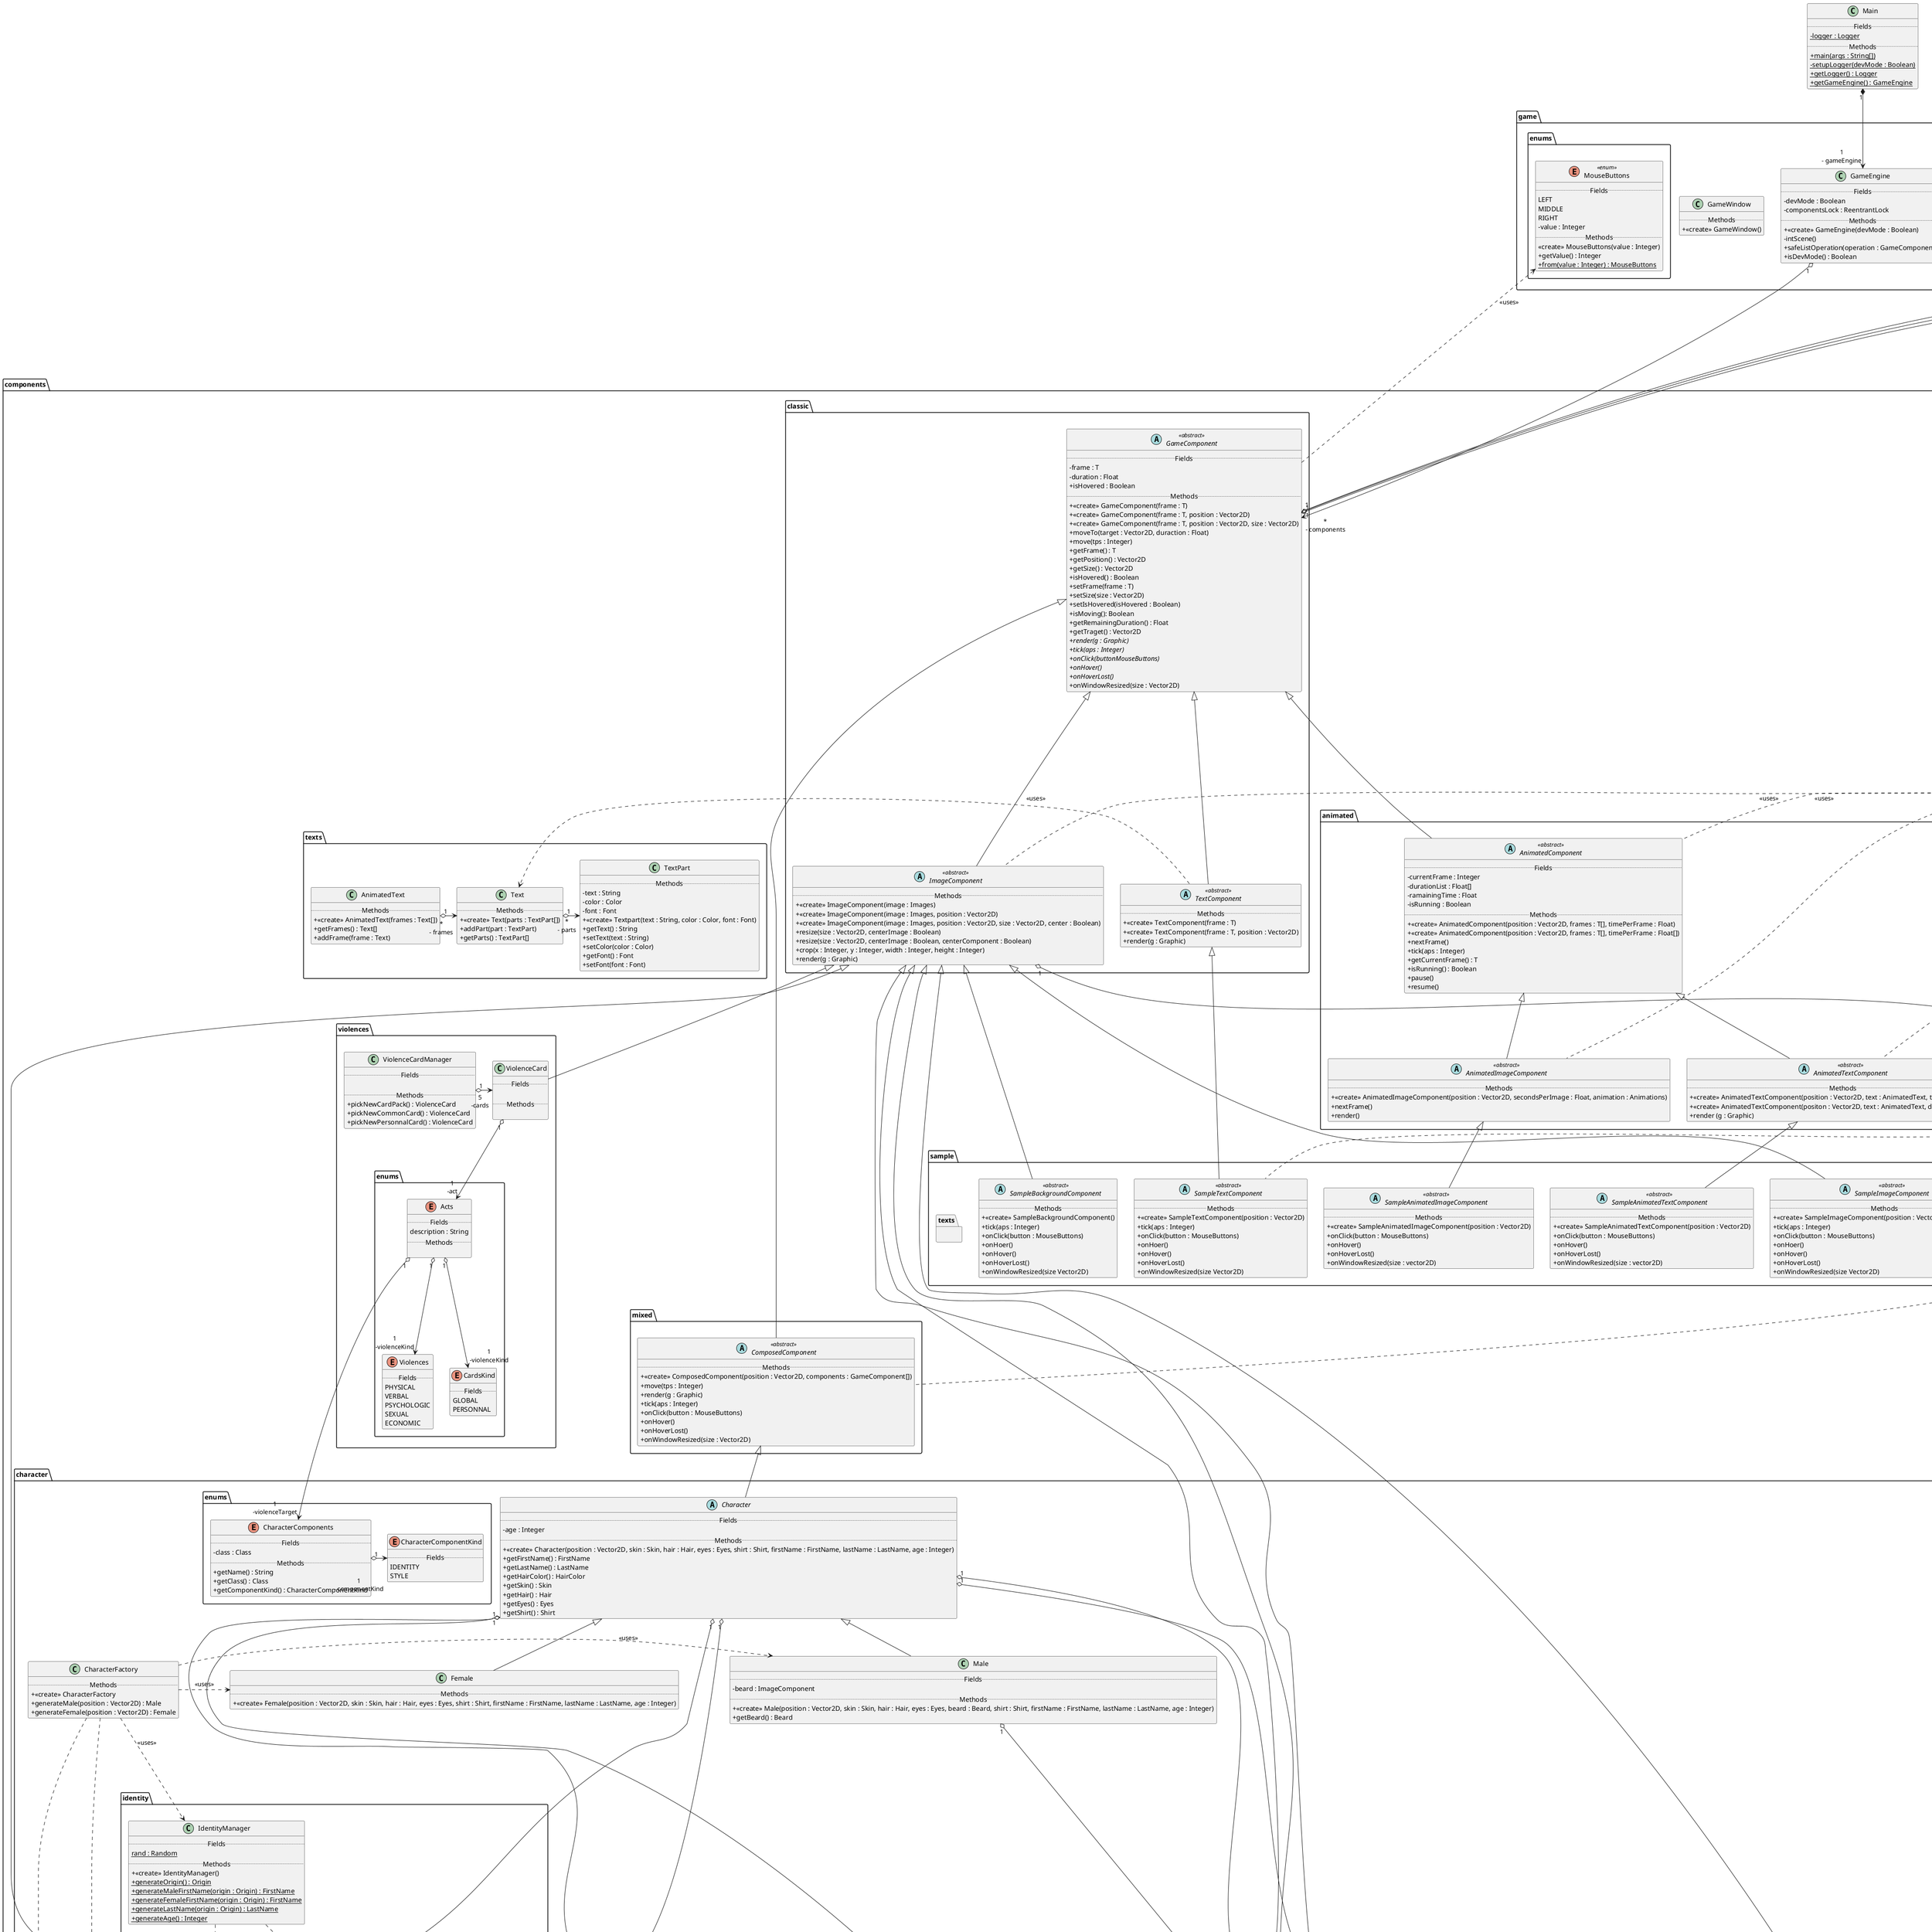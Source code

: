 @startuml
skinparam classAttributeIconSize 0

package components{
    package animated{
        abstract class AnimatedComponent <<abstract>> extends components.classic.GameComponent{
            ..Fields..
            - currentFrame : Integer
            - durationList : Float[]
            - ramainingTime : Float
            - isRunning : Boolean
            ..Methods..
            + <<create>> AnimatedComponent(position : Vector2D, frames : T[], timePerFrame : Float)
            + <<create>> AnimatedComponent(position : Vector2D, frames : T[], timePerFrame : Float[])
            + nextFrame()
            + tick(aps : Integer)
            + getCurrentFrame() : T
            + isRunning() : Boolean
            + pause()
            + resume()
        }
        abstract class AnimatedImageComponent <<abstract>> extends AnimatedComponent{
            ..Methods..
            + <<create>> AnimatedImageComponent(position : Vector2D, secondsPerImage : Float, animation : Animations)
            + nextFrame()
            + render()
        }
        abstract class AnimatedTextComponent <<abstract>> extends AnimatedComponent{
            ..Methods..
            + <<create>> AnimatedTextComponent(position : Vector2D, text : AnimatedText, timePerFrame : Float)
            + <<create>> AnimatedTextComponent(positon : Vector2D, text : AnimatedText, durationList : Float[])
            + render (g : Graphic)
        }
    }
    package classic{
        abstract class GameComponent <<abstract>>{
            ..Fields..
            - frame : T
            - duration : Float
            + isHovered : Boolean
            ..Methods..
            + <<create>> GameComponent(frame : T)
            + <<create>> GameComponent(frame : T, position : Vector2D)
            + <<create>> GameComponent(frame : T, position : Vector2D, size : Vector2D)
            + moveTo(target : Vector2D, duraction : Float)
            + move(tps : Integer)
            + getFrame() : T
            + getPosition() : Vector2D
            + getSize() : Vector2D
            + isHovered() : Boolean
            + setFrame(frame : T)
            + setSize(size : Vector2D)
            + setIsHovered(isHovered : Boolean)
            + isMoving(): Boolean
            + getRemainingDuration() : Float
            + getTraget() : Vector2D
            + render(g : Graphic) {abstract}
            + tick(aps : Integer) {abstract}
            + onClick(buttonMouseButtons) {abstract}
            + onHover() {abstract}
            + onHoverLost() {abstract}
            + onWindowResized(size : Vector2D)
        }
        abstract class ImageComponent <<abstract>> extends GameComponent{
            ..Methods..
            + <<create>> ImageComponent(image : Images)
            + <<create>> ImageComponent(image : Images, position : Vector2D)
            + <<create>> ImageComponent(image : Images, position : Vector2D, size : Vector2D, center : Boolean)
            + resize(size : Vector2D, centerImage : Boolean)
            + resize(size : Vector2D, centerImage : Boolean, centerComponent : Boolean)
            + crop(x : Integer, y : Integer, width : Integer, height : Integer)
            + render(g : Graphic)
        }
        abstract class TextComponent <<abstract>> extends GameComponent{
            ..Methods..
            + <<create>> TextComponent(frame : T)
            + <<create>> TextComponent(frame : T, position : Vector2D)
            + render(g : Graphic)
        }
    }
    package mixed{
        abstract class ComposedComponent <<abstract>> extends components.classic.GameComponent{
            ..Methods..
            + <<create>> ComposedComponent(position : Vector2D, components : GameComponent[])
            + move(tps : Integer)
            + render(g : Graphic)
            + tick(aps : Integer)
            + onClick(button : MouseButtons)
            + onHover()
            + onHoverLost()
            + onWindowResized(size : Vector2D)
        }
    }
    package sample{
        package texts{

        }
        abstract class SampleAnimatedImageComponent <<abstract>> extends components.animated.AnimatedImageComponent{
            ..Methods..
            + <<create>> SampleAnimatedImageComponent(position : Vector2D)
            + onClick(button : MouseButtons)
            + onHover()
            + onHoverLost()
            + onWindowResized(size : vector2D)
        }
        abstract class SampleAnimatedTextComponent <<abstract>> extends components.animated.AnimatedTextComponent{
            ..Methods..
            + <<create>> SampleAnimatedTextComponent(position : Vector2D)
            + onClick(button : MouseButtons)
            + onHover()
            + onHoverLost()
            + onWindowResized(size : vector2D)
        }
        abstract class SampleBackgroundComponent <<abstract>> extends components.classic.ImageComponent{
            ..Methods..
            + <<create>> SampleBackgroundComponent()
            + tick(aps : Integer)
            + onClick(button : MouseButtons)
            + onHoer()
            + onHover()
            + onHoverLost()
            + onWindowResized(size Vector2D)
        }
        abstract class SampleImageComponent <<abstract>> extends components.classic.ImageComponent{
            ..Methods..
            + <<create>> SampleImageComponent(position : Vector2D, size : Vector2D)
            + tick(aps : Integer)
            + onClick(button : MouseButtons)
            + onHoer()
            + onHover()
            + onHoverLost()
            + onWindowResized(size Vector2D)
        }
        abstract class SampleTextComponent <<abstract>> extends components.classic.TextComponent{
            ..Methods..
            + <<create>> SampleTextComponent(position : Vector2D)
            + tick(aps : Integer)
            + onClick(button : MouseButtons)
            + onHoer()
            + onHover()
            + onHoverLost()
            + onWindowResized(size Vector2D)
        }
    }
    package texts{
        class AnimatedText {
            ..Methods..
            + <<create>> AnimatedText(frames : Text[])
            + getFrames() : Text[]
            + addFrame(frame : Text)
        }
        class Text{
            ..Methods..
            + <<create>> Text(parts : TextPart[])
            + addPart(part : TextPart)
            + getParts() : TextPart[]
        }
        class TextPart{
            ..Methods..
            - text : String
            - color : Color
            - font : Font
            + <<create>> Textpart(text : String, color : Color, font : Font)
            + getText() : String
            + setText(text : String)
            + setColor(color : Color)
            + getFont() : Font
            + setFont(font : Font)
        }
    }
    package character{
        package style{
            enum HairColor{
                ..Fields..
                BLACK
                DARK_BROWN
                BROWN
                BLOND
                GINGER
                WHITE
                BLUE
                PINK
            }
            enum EyeColor{
                ..Fields..
                BLUE
                LIGHT_BLUE
                BROWN
                GREEN
                YELLOW
            }
            class Beard extends components.classic.ImageComponent{
                ..Methods..
                + <<create>> Beard(beard : BeardEnum)
                + <<create>> Beard(beard : BeardEnum, position : Vector2D)
                + <<create>> Beard(beard : BeardEnum, position : Vector2D, size : Vecto2D, center : Boolean)
                ..Methods..
                + getImages() : Images
                + getColor() : HairColor
                + getBeardName() : String
            }
            enum BeardEnum{
                ..Fields..
                - name : String
                - image : Images
                ..Methods..
                <<create>> BeardEnum(name : String, color : HairColor, image : Images)
                + getAllColoredAssets(color : HairColor) : BeardEnum[]
                + getAllColoredAssets(color : HairColor, beards : BeardEnum[]) : BeardEnum[]
                + getName() : String
                + getColor() : HairColor
                + getImages() : Images
                + getBeardEnum(image : Images) : BeardEnum
            }
            class Eyes extends components.classic.ImageComponent{
                ..Methods..
                + <<create>> Eyes(eyes : EyesEnum)
                + <<create>> Eyes(eyes : EyesEnum, position : Vector2D)
                + <<create>> Eyes(eyes : EyesEnum, position : Vector2D, size : Vecto2D, center : Boolean)
                + getName() : String
                + getColor() : HairColor
                + getImages() : Images
                + getGender() : Boolean
                + getOrigins() : Origin[]
            }
            enum EyesEnum{
                ..Fields..
                - name : String
                - image : Images
                - gender : Boolean
                ..Methods..
                <<create>> EyesEnum(name : String, color : EyeColor, image : Images)
                + getAllColoredAssets(color : EyeColor) : EyesEnum[]
                + getAllColoredAssets(color : EyeColor, eyes : EyesEnum[]) : EyesEnum[]
                + getAllGenderAssets(gender : Boolean) : EyesEnum[]
                + getAllGenderAssets(gender : Boolean, eyes : EyesEnum[]) : EyesEnum[]
                + getAllOriginAssets(origin : Origin) : EyesEnum[]
                + getAllOriginAssets(origin : Origin, eyes : EyesEnum[]) : EyesEnum[]
                + getName() : String
                + getColor() : EyeColor
                + getImages() : Images
                + getGender() : Boolean
                + getOrigin() : Origin
                + getCommonEyesOrigins() : Origin[] {static}
                + getAsianEyesOrigins() : Origin[] {static}
                + getEuesEnum(image : Images) : EyesEnum {static}
            }
            class Hair extends components.classic.ImageComponent{
                ..Methods..
                + <<create>> Hair(hair : HairEnum)
                + <<create>> Hair(hair : HairEnum, position : Vector2D)
                + <<create>> Hair(hair : HairEnum, position : Vector2D, size : Vecto2D, center : Boolean)
                + getName() : String
                + getColor() : HairColor
                + getImages() : Images
                + getGender() : Boolean
            }
            enum HairEnum{
                ..Fields..
                - name : String
                - image : Images
                - gender : Boolean
                ..Methods..
                <<create>> HairEnum(name : String, color : HairColor, image : Images)
                + getAllColoredAssets(color : HairColor) : HairEnum[]
                + getAllColoredAssets(color : HairColor, hairs : HairEnum[]) : HairEnum[]
                + getAllGenderAssets(gender : Boolean) : HairEnum[]
                + getAllGenderAssets(gender : Boolean, hairs : HairEnum[]) : HairEnum[]
                + getName() : String
                + getColor() : HairColor
                + getImages() : Images
                + getGender() : Boolean
                + getHairEnum(image : Images) : HairEnum
            }
            class Shirt extends components.classic.ImageComponent{
                ..Methods..
                + <<create>> Shirt(shirt : ShirtEnum)
                + <<create>> Shirt(shirt : ShirtEnum, position : Vector2D)
                + <<create>> Shirt(shirt : ShirtEnum, position : Vector2D, size : Vecto2D, center : Boolean)
                + getName() : String
                + getImages() : Images
            }
            enum ShirtEnum{
                ..Fields..
                - name : String
                - image : Images
                ..Methods..
                <<create>> ShirtEnum(name : String, image : Images)
                + getName() : String
                + getImage() : Images
                + getShirtEnum(image : Images) : ShirtEnum
            }
            class Skin extends components.classic.ImageComponent{
                ..Methods..
                + <<create>> Skin(skin : SkinEnum)
                + <<create>> Skin(skin : SkinEnum, position : Vector2D)
                + <<create>> Skin(skin : SkinEnum, position : Vector2D, size : Vector2D, center : Boolean)
                + getName() : String
                + getImage() : Images
                + getOrigin() : Origin
            }
            enum SkinEnum{
                ..Fields..
                - name : String
                - image : Images
                ..Methods..
                <<create>> SkinEnum(name : String, image : Images)
                + getAllOriginAssets(origin : Origin) : SkinEnum[]
                + getAllOriginAssets(origin : Origin, skins : SkinEnum[]) : SkinEnum[]
                + getName() : String
                + getImage() : Images
                + getOrigin() : Origin
                + getSkinEnum(image : Images) : SkinEnum
            }
            abstract class StyleManager{
                ..Methods..
                + <<create>> StyleManager()
                + generateHairColor(age : Integer) : HairColor {static}
                + generateSkin(origin : Origin) : Skin {static}
                + generateHair() : Hair {abstract}
                + generateEyes(origin : Origin) : Eyes {abstract}
                + generateShirt() : Shirt {static}
            }
            class FemaleStyleManager extends StyleManager{
                ..Methods..
                + generateHair(color : HairColor) : Hair
                + generateEyes(origin : Origin) : Eyes
            }
            class MaleStyleManager extends StyleManager{
                ..Methods..
                + generateHair(color : HairColor) : Hair
                + generateEyes(origin : Origin) : Eyes
                + generateBeard(color : HairColor) : Beard
            }
        }

        package identity{
            class IdentityManager{
                ..Fields..
                rand : Random {static}
                ..Methods..
                + <<create>> IdentityManager()
                + generateOrigin() : Origin {static}
                + generateMaleFirstName(origin : Origin) : FirstName {static}
                + generateFemaleFirstName(origin : Origin) : FirstName {static}
                + generateLastName(origin : Origin) : LastName {static}
                + generateAge() : Integer {static}
            }
            enum FirstName{
                ..Fields..
                - firstName : String
                - gender : Boolean
                ..Methods..
                <<create>> FirstName(firstname : String, gender : Boolean, origin : Origin)
                + getFirstName() : String
                + getGender() : Boolean
                + getOrigin() : Origin
                + getAllOriginFirstNames(origin : Origin) : FirstName[]
                + getAllMaleFirstNames() : FirstName[]
                + getAllMaleFirstNames(firstNames : FirstName[]) : FirstName[]
                + getAllFemaleFirstNames() : FirstName[]
                + getAllFemaleFirstNames(firstNames : FirstName[]) : FirstName[]
            }
            enum LastName{
                ..Methods..
                + getOrigin() : Origin
                + getAllOriginLastNames(origin : Origin) : LastName[]
                + cleanName() : String
            }
            enum Origins{
                ..Methods..
                + cleanName() : String
            }
        }
        package enums{
            enum CharacterComponents{
                ..Fields..
                - class : Class
                ..Methods..
                + getName() : String
                + getClass() : Class
                + getComponentKind() : CharacterComponentKind
            }
            enum CharacterComponentKind{
                ..Fields..
                IDENTITY
                STYLE
            }
        }

        class CharacterFactory{
            ..Methods..
            + <<create>> CharacterFactory
            + generateMale(position : Vector2D) : Male
            + generateFemale(position : Vector2D) : Female
        }
        abstract class Character extends components.mixed.ComposedComponent{
            ..Fields..
            - age : Integer
            ..Methods..
            + <<create>> Character(position : Vector2D, skin : Skin, hair : Hair, eyes : Eyes, shirt : Shirt, firstName : FirstName, lastName : LastName, age : Integer)
            + getFirstName() : FirstName
            + getLastName() : LastName
            + getHairColor() : HairColor
            + getSkin() : Skin
            + getHair() : Hair
            + getEyes() : Eyes
            + getShirt() : Shirt
        }
        class Male extends Character{
            ..Fields..
            - beard : ImageComponent
            ..Methods..
            + <<create>> Male(position : Vector2D, skin : Skin, hair : Hair, eyes : Eyes, beard : Beard, shirt : Shirt, firstName : FirstName, lastName : LastName, age : Integer)
            + getBeard() : Beard
        }
        class Female extends Character{
            ..Methods..
            + <<create>> Female(position : Vector2D, skin : Skin, hair : Hair, eyes : Eyes, shirt : Shirt, firstName : FirstName, lastName : LastName, age : Integer)
        }
    }
    package violences{
        package enums{
            enum Violences{
                ..Fields..
                PHYSICAL
                VERBAL
                PSYCHOLOGIC
                SEXUAL
                ECONOMIC
            }
            enum CardsKind{
                ..Fields..
                GLOBAL
                PERSONNAL
            }
            enum Acts{
                ..Fields..
                description : String
                ..Methods..

            }
        }
        class ViolenceCardManager{
            ..Fields..

            ..Methods..
            + pickNewCardPack() : ViolenceCard
            + pickNewCommonCard() : ViolenceCard
            + pickNewPersonnalCard() : ViolenceCard
        }
        class ViolenceCard extends components.classic.ImageComponent{
            ..Fields..

            ..Methods..

        }
    }
}

package game{
    package enums{
        enum MouseButtons <<enum>>{
            ..Fields..
            LEFT
            MIDDLE
            RIGHT
            - value : Integer
            ..Methods..
            <<create>> MouseButtons(value : Integer)
            + getValue() : Integer
            + from(value : Integer) : MouseButtons {static}
        }
    }
    class GameEngine{
        ..Fields..
        - devMode : Boolean
        - componentsLock : ReentrantLock
        ..Methods..
        + <<create>> GameEngine(devMode : Boolean)
        - intScene()
        + safeListOperation(operation : GameComponent[])
        + isDevMode() : Boolean
    }
    class GameWindow{
        ..Methods..
        + <<create>> GameWindow()
    }
    class GraphicEngine{
        ..Fields..
        + font : Font {static}
        - resizeTimer : Timer
        ..Methods..
        + <<create>> GraphicEngine(gameEngine : GameEngine)
        - resize()
        - onClick(e : MouseEvent)
        - tick()
        - getReversedComponentsList() : GameComponent[]
        - triggerHover(mouseVector : Vector2D, component : GameComponent, hoverFound : Boolean) : Boolean
        # paintComponent(g : Graphic)
        - drawComponents(g : Graphic)
    }
}

package ressources{
    package images{
        enum Animations <<enum>>{
            ..Fields..
            - path : String
            - frameCount : Integer
            - images : BufferedImages[]
            ..Methods..
            <<create>> Animations(path : String, frameCount : Integer)
            - loadImages()
            + getCopy() : BufferedImage[]
        }
        enum Images <<enum>>{
            ..Fields..
            - path : String
            - sizeCache : Boolean
            - image : BufferedImage
            - sizeCachemap : Vector2D[], BufferedImage[]
            ..Methods..
            <<create>> Images(path : String, sizeCache : Boolean)
            - loadImages()
            + getCopy() : BufferedImage
            + getCopy(size : Vector2D, center : Boolean) : BufferedImage
            - deepCopy(bi : BufferedImage) : BufferedImage {static}
            + resize(image : BufferedImage, size : Vector2D, center : Boolean) : BufferedImage {static}
        }
    }
    package sounds{
         enum Sounds <<enum>>{
            ..Fields..
            - path : String
            - clip : Clip
            - lineListener : LineListener
            ..Methods..
            <<create>> Sound(path : String)
            - loadSound()
            + play()
            + playBackground()
            + stop()
            + setVolume(volume : Float)
            + restart()
         }
    }
}

package tools{
    class LogFormatter{
        ..Fields..
        - dateFormat : SimpleDateFormat
        ..Methods..
        + format(record : LogRecord) : String
    }
    class Runner{
        ..Fields..
        - name : String
        - action : Runnable
        - aps : Double
        - stability : boolean
        - running : Boolean
        - paused : Boolean
        - passedActions : Integer
        - apsQueue : Long[]
        - queueLock : ReentrantLock
        ..Methods..
        + <<create>> Runner(name : String, action : Runnable)
        + <<create>> Runner(name : String, action : Runnable, aps : Integer, stabilized : Boolean)
        + run()
        - computerAverage() : Double
        + setPaused(paused : Boolean)
        + stopRunner()
        + setAps(aps : Integer)
        + isRunning() : Boolean
        + getPassedActions() : Integer
        + getCurrentAps() : Integer
        + getAps() : Integer
    }
    class STimer{
        ..Fields..
        - timers : Long[], Long[] {static}
        - lastId : Long {static}
        ..Methods..
        + start() : Long {static}
        + stop(id : Long) : Long {static}
    }
    class Vector2D{
        ..Fields..
        + x : Double
        + y : Double
        ..Methods..
        + <<create>> Vector2D()
        + <<create>> Vector2D(x : Double, y : Double)
        + <<create>> Vector2D(v : Vector2D)
        + set(v : Vector2D)
        + setZero()
        + getComponents() : Double[]
        + getLength() : Double
        + getLengthSq() : Double
        + distanceSq(v : Vector2D) : Double
        + distance(v : vector2D) : Double
        + getAngle()  : Double
        + getNormalized() : Vector2D
        + normalize(v : Vector2D) : Vector2D {static}
        + toCartesian(magnitude : Double, angle : Double) {static}
        + getAdded(v : Vector2D) : Vector2D
        + add(v1 : Vector2D, v2 : Vector2D) : Vector2D {static}
        + getSubstracted(v : Vector2D) : Vector2D
        + substract(v1 : Vector2D, v2 : Vector2D) : Vector2D {static}
        + getMultiplied(v : Vector2D) : Vector2D
        + multiply(v1 : Vector2D, v2 : Vector2D) : Vector2D {static}
        + getDivided(v : Vector2D) : Vector2D
        + divide(v1 : Vector2D, v2 : Vector2D) : Vector2D {static}
        + getperp() : vector2D
        + dot(v1 : Vector2D, v2 : Vector2D) : Double {static}
        + cross(v1 : Vector2D, v2 : Vector2D) : Double {static}
        + project(v1 : Vector2D, v2 : Vector2D) : Double {static}
        + getProjectedVector(v1 : Vector2D, v2 : Vector2D) : Vector2D {static}
        + rotateBy(angle : Double)
        + getRotatedBy(angle : Double) : vector2D
        + rotateTo(angle : Double)
        + getRotatedTo(angle : Double) : vector2D
        + reverse()
        + getReversed() : Vector2D
        + isBetween(target : Vector2D, v1 : Vector2D, v2 : Vector2D) : Boolean {static}
        + getToPositive() : vector2D
        + toPositive(v : vector2D) : Vector2D {static}
        + getToNegative() : vector2D
        + toNegative(v : vector2D) : Vector2D {static}
        + clone() : Vector2D
        + equals(obj : Object) : Boolean
        + hashCode() : Integer
        + toString() : String
    }
}

class Main{
    ..Fields..
    - logger : Logger {static}
    ..Methods..
    + main(args : String[]) {static}
    - setupLogger(devMode : Boolean) {static}
    + getLogger() : Logger {static}
    + getGameEngine() : GameEngine {static}
}

'Utilisations de la class Vector2D
tools.Vector2D <.. components.animated.AnimatedComponent : <<uses>>
tools.Vector2D <.. components.animated.AnimatedImageComponent : <<uses>>
tools.Vector2D <.. components.animated.AnimatedTextComponent : <<uses>>
tools.Vector2D <.. components.classic.ImageComponent : <<uses>>
tools.Vector2D <.. components.mixed.ComposedComponent : <<uses>>
tools.Vector2D <.. components.sample.SampleImageComponent : <<uses>>
tools.Vector2D <.. components.sample.SampleTextComponent : <<uses>>
tools.Vector2D <.. ressources.images.Images : <<uses>>


components.classic.GameComponent "1" o-> "1\n- position" tools.Vector2D
components.classic.GameComponent "1" o-> "1\n- size" tools.Vector2D
components.classic.GameComponent "1" o-> "1\n- target" tools.Vector2D
components.classic.GameComponent ..> game.enums.MouseButtons : <<uses>>

components.classic.ImageComponent "1" o-> "1\n imageType" ressources.images.Images

components.classic.TextComponent .> components.texts.Text : <<uses>>

components.texts.AnimatedText "1" o-> "*\n- frames" Text

components.texts.Text "1" o-> "*\n- parts" TextPart

game.GameEngine "1" o--> "*\n- components" components.classic.GameComponent

game.GraphicEngine "1" o--> "1\n- gameEngine" tools.Runner
game.GraphicEngine "1" o--> "1\n- fpsRunner" tools.Runner

Main "1" *--> "1\n- gameEngine" game.GameEngine

components.character.CharacterFactory .> components.character.Male : <<uses>>
components.character.CharacterFactory .> components.character.Female : <<uses>>
components.character.CharacterFactory ..> components.character.style.MaleStyleManager : <<uses>>
components.character.CharacterFactory ..> components.character.style.FemaleStyleManager : <<uses>>

components.character.style.Skin <.. components.character.style.StyleManager : <<uses>>
components.character.style.Eyes <.. components.character.style.StyleManager : <<uses>>
components.character.style.Hair <.. components.character.style.StyleManager : <<uses>>
components.character.style.Shirt <.. components.character.style.StyleManager : <<uses>>
components.character.style.Beard <.. components.character.style.MaleStyleManager : <<uses>>

components.character.style.HairEnum "1" o--> "1\n- color" components.character.style.HairColor
components.character.style.BeardEnum "1" o--> "1\n- color" components.character.style.HairColor
components.character.style.EyesEnum "1" o--> "1\n- color" components.character.style.EyeColor
components.character.style.EyesEnum "1" o-> "*\n-origins" components.character.identity.Origins
components.character.style.SkinEnum "1" o-> "*\n-origins" components.character.identity.Origins

ressources.images.Images "1\n-image" <---o "1" components.character.style.HairEnum
ressources.images.Images "1\n-image" <---o "1" components.character.style.BeardEnum
ressources.images.Images "1\n-image" <---o "1" components.character.style.EyesEnum
ressources.images.Images "1\n-image" <---o "1" components.character.style.SkinEnum
ressources.images.Images "1\n-image" <---o "1" components.character.style.ShirtEnum

components.character.style.Skin "1" o--> "1\n- skin" components.character.style.SkinEnum
components.character.style.Eyes "1" o--> "1\n- eyes" components.character.style.EyesEnum
components.character.style.Hair "1" o--> "1\n- hair" components.character.style.HairEnum
components.character.style.Shirt "1" o--> "1\n- shirt" components.character.style.ShirtEnum
components.character.style.Beard "1" o--> "1\n- beard" components.character.style.BeardEnum

components.character.identity.IdentityManager ..> components.character.identity.FirstName : <<uses>>
components.character.identity.IdentityManager ..> components.character.identity.LastName : <<uses>>
components.character.identity.LastName ..> components.character.identity.Origins : <<uses>>
components.character.identity.FirstName ..> components.character.identity.Origins : <<uses>>

components.character.Character "1" o---> "1\n- hair" components.character.style.Hair
components.character.Character "1" o---> "1\n- eyes" components.character.style.Eyes
components.character.Character "1" o---> "1\n- skin" components.character.style.Skin
components.character.Character "1" o---> "1\n- shirt" components.character.style.Shirt
components.character.Male "1" o---> "1\n- beard" components.character.style.Beard
components.character.Character "1" o---> "1\n- firstname" components.character.identity.FirstName
components.character.Character "1" o---> "1\n- lastname" components.character.identity.LastName
components.character.CharacterFactory ..> components.character.identity.IdentityManager : <<uses>>

components.violences.ViolenceCardManager "1" o-> "5\n-cards" components.violences.ViolenceCard
components.violences.ViolenceCard "1" o--> "1\n-act" components.violences.enums.Acts

components.violences.enums.Acts "1" o--> "1\n-violenceKind" components.violences.enums.Violences
components.violences.enums.Acts "1" o--> "1\n-violenceKind" components.violences.enums.CardsKind
components.violences.enums.Acts "1" o---> "1\n-violenceTarget" components.character.enums.CharacterComponents

components.character.enums.CharacterComponents "1" o-> "1\n- componentKind" components.character.enums.CharacterComponentKind

@enduml